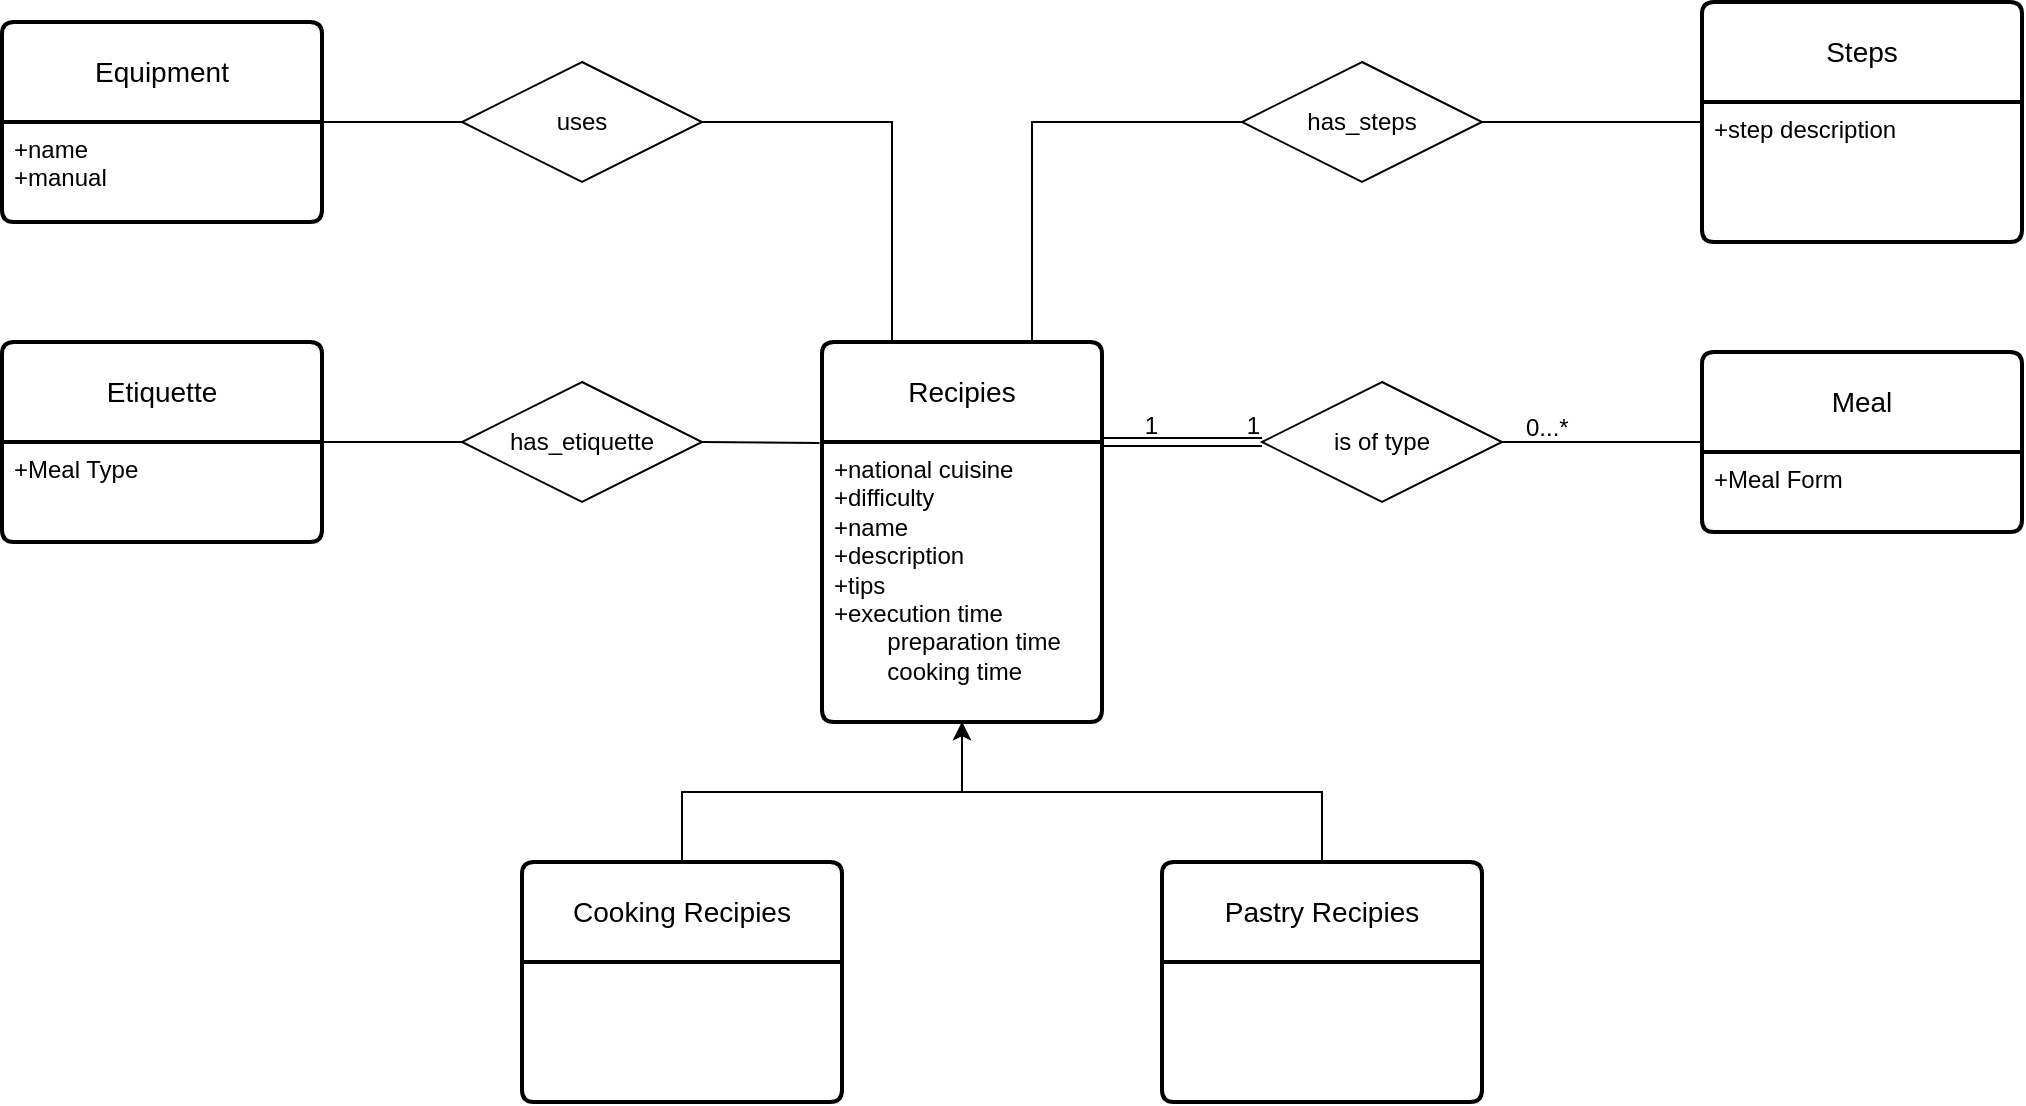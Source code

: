 <mxfile version="24.2.2" type="github">
  <diagram name="Page-1" id="VTxbm6ZFIvx-NwLl5isk">
    <mxGraphModel dx="2345" dy="1783" grid="1" gridSize="10" guides="1" tooltips="1" connect="1" arrows="1" fold="1" page="1" pageScale="1" pageWidth="827" pageHeight="1169" math="0" shadow="0">
      <root>
        <mxCell id="0" />
        <mxCell id="1" parent="0" />
        <mxCell id="XMQH14Z6CKcm3YTAraPi-1" value="Recipies" style="swimlane;childLayout=stackLayout;horizontal=1;startSize=50;horizontalStack=0;rounded=1;fontSize=14;fontStyle=0;strokeWidth=2;resizeParent=0;resizeLast=1;shadow=0;dashed=0;align=center;arcSize=4;whiteSpace=wrap;html=1;" parent="1" vertex="1">
          <mxGeometry x="180" y="-10" width="140" height="190" as="geometry" />
        </mxCell>
        <mxCell id="XMQH14Z6CKcm3YTAraPi-2" value="+national cuisine&lt;div&gt;+difficulty&lt;/div&gt;&lt;div&gt;+name&lt;/div&gt;&lt;div&gt;+description&lt;/div&gt;&lt;div&gt;+tips&lt;/div&gt;&lt;div&gt;+execution time&lt;/div&gt;&lt;div&gt;&lt;span style=&quot;white-space: pre;&quot;&gt;&#x9;&lt;/span&gt;preparation time&lt;br&gt;&lt;/div&gt;&lt;div&gt;&lt;span style=&quot;white-space: pre;&quot;&gt;&#x9;&lt;/span&gt;cooking time&lt;br&gt;&lt;/div&gt;&lt;div&gt;&lt;br&gt;&lt;/div&gt;" style="align=left;strokeColor=none;fillColor=none;spacingLeft=4;fontSize=12;verticalAlign=top;resizable=0;rotatable=0;part=1;html=1;" parent="XMQH14Z6CKcm3YTAraPi-1" vertex="1">
          <mxGeometry y="50" width="140" height="140" as="geometry" />
        </mxCell>
        <mxCell id="XMQH14Z6CKcm3YTAraPi-14" style="edgeStyle=orthogonalEdgeStyle;rounded=0;orthogonalLoop=1;jettySize=auto;html=1;exitX=0.5;exitY=0;exitDx=0;exitDy=0;entryX=0.5;entryY=1;entryDx=0;entryDy=0;" parent="1" source="XMQH14Z6CKcm3YTAraPi-3" target="XMQH14Z6CKcm3YTAraPi-2" edge="1">
          <mxGeometry relative="1" as="geometry" />
        </mxCell>
        <mxCell id="XMQH14Z6CKcm3YTAraPi-3" value="Cooking Recipies" style="swimlane;childLayout=stackLayout;horizontal=1;startSize=50;horizontalStack=0;rounded=1;fontSize=14;fontStyle=0;strokeWidth=2;resizeParent=0;resizeLast=1;shadow=0;dashed=0;align=center;arcSize=4;whiteSpace=wrap;html=1;" parent="1" vertex="1">
          <mxGeometry x="30" y="250" width="160" height="120" as="geometry" />
        </mxCell>
        <mxCell id="XMQH14Z6CKcm3YTAraPi-15" style="edgeStyle=orthogonalEdgeStyle;rounded=0;orthogonalLoop=1;jettySize=auto;html=1;exitX=0.5;exitY=0;exitDx=0;exitDy=0;entryX=0.5;entryY=1;entryDx=0;entryDy=0;" parent="1" source="XMQH14Z6CKcm3YTAraPi-5" target="XMQH14Z6CKcm3YTAraPi-2" edge="1">
          <mxGeometry relative="1" as="geometry">
            <mxPoint x="260" y="180" as="targetPoint" />
          </mxGeometry>
        </mxCell>
        <mxCell id="XMQH14Z6CKcm3YTAraPi-5" value="Pastry Recipies" style="swimlane;childLayout=stackLayout;horizontal=1;startSize=50;horizontalStack=0;rounded=1;fontSize=14;fontStyle=0;strokeWidth=2;resizeParent=0;resizeLast=1;shadow=0;dashed=0;align=center;arcSize=4;whiteSpace=wrap;html=1;" parent="1" vertex="1">
          <mxGeometry x="350" y="250" width="160" height="120" as="geometry" />
        </mxCell>
        <mxCell id="XMQH14Z6CKcm3YTAraPi-17" value="Meal" style="swimlane;childLayout=stackLayout;horizontal=1;startSize=50;horizontalStack=0;rounded=1;fontSize=14;fontStyle=0;strokeWidth=2;resizeParent=0;resizeLast=1;shadow=0;dashed=0;align=center;arcSize=4;whiteSpace=wrap;html=1;" parent="1" vertex="1">
          <mxGeometry x="620" y="-5" width="160" height="90" as="geometry" />
        </mxCell>
        <mxCell id="XMQH14Z6CKcm3YTAraPi-18" value="+Meal Form" style="align=left;strokeColor=none;fillColor=none;spacingLeft=4;fontSize=12;verticalAlign=top;resizable=0;rotatable=0;part=1;html=1;" parent="XMQH14Z6CKcm3YTAraPi-17" vertex="1">
          <mxGeometry y="50" width="160" height="40" as="geometry" />
        </mxCell>
        <mxCell id="XMQH14Z6CKcm3YTAraPi-20" value="is of type" style="shape=rhombus;perimeter=rhombusPerimeter;whiteSpace=wrap;html=1;align=center;" parent="1" vertex="1">
          <mxGeometry x="400" y="10" width="120" height="60" as="geometry" />
        </mxCell>
        <mxCell id="XMQH14Z6CKcm3YTAraPi-22" value="" style="shape=link;html=1;rounded=0;exitX=1;exitY=0;exitDx=0;exitDy=0;entryX=0;entryY=0.5;entryDx=0;entryDy=0;" parent="1" edge="1" target="XMQH14Z6CKcm3YTAraPi-20" source="XMQH14Z6CKcm3YTAraPi-2">
          <mxGeometry relative="1" as="geometry">
            <mxPoint x="350" y="40" as="sourcePoint" />
            <mxPoint x="390" y="40" as="targetPoint" />
          </mxGeometry>
        </mxCell>
        <mxCell id="XMQH14Z6CKcm3YTAraPi-23" value="1" style="resizable=0;html=1;whiteSpace=wrap;align=right;verticalAlign=bottom;" parent="XMQH14Z6CKcm3YTAraPi-22" connectable="0" vertex="1">
          <mxGeometry x="1" relative="1" as="geometry" />
        </mxCell>
        <mxCell id="XMQH14Z6CKcm3YTAraPi-25" value="" style="endArrow=none;html=1;rounded=0;exitX=1;exitY=0.5;exitDx=0;exitDy=0;entryX=0;entryY=0.5;entryDx=0;entryDy=0;" parent="1" edge="1" target="XMQH14Z6CKcm3YTAraPi-17" source="XMQH14Z6CKcm3YTAraPi-20">
          <mxGeometry relative="1" as="geometry">
            <mxPoint x="530" y="40" as="sourcePoint" />
            <mxPoint x="610" y="40" as="targetPoint" />
          </mxGeometry>
        </mxCell>
        <mxCell id="XMQH14Z6CKcm3YTAraPi-26" value="0...*" style="resizable=0;html=1;whiteSpace=wrap;align=left;verticalAlign=bottom;" parent="XMQH14Z6CKcm3YTAraPi-25" connectable="0" vertex="1">
          <mxGeometry x="-1" relative="1" as="geometry">
            <mxPoint x="10" y="1" as="offset" />
          </mxGeometry>
        </mxCell>
        <mxCell id="XMQH14Z6CKcm3YTAraPi-28" value="1" style="resizable=0;html=1;whiteSpace=wrap;align=right;verticalAlign=bottom;" parent="1" connectable="0" vertex="1">
          <mxGeometry x="349.998" y="40.0" as="geometry" />
        </mxCell>
        <mxCell id="XMQH14Z6CKcm3YTAraPi-29" value="Etiquette" style="swimlane;childLayout=stackLayout;horizontal=1;startSize=50;horizontalStack=0;rounded=1;fontSize=14;fontStyle=0;strokeWidth=2;resizeParent=0;resizeLast=1;shadow=0;dashed=0;align=center;arcSize=4;whiteSpace=wrap;html=1;" parent="1" vertex="1">
          <mxGeometry x="-230" y="-10" width="160" height="100" as="geometry" />
        </mxCell>
        <mxCell id="XMQH14Z6CKcm3YTAraPi-30" value="+Meal Type" style="align=left;strokeColor=none;fillColor=none;spacingLeft=4;fontSize=12;verticalAlign=top;resizable=0;rotatable=0;part=1;html=1;" parent="XMQH14Z6CKcm3YTAraPi-29" vertex="1">
          <mxGeometry y="50" width="160" height="50" as="geometry" />
        </mxCell>
        <mxCell id="XMQH14Z6CKcm3YTAraPi-31" value="has_etiquette" style="shape=rhombus;perimeter=rhombusPerimeter;whiteSpace=wrap;html=1;align=center;" parent="1" vertex="1">
          <mxGeometry y="10" width="120" height="60" as="geometry" />
        </mxCell>
        <mxCell id="XMQH14Z6CKcm3YTAraPi-34" value="" style="endArrow=none;html=1;rounded=0;entryX=-0.009;entryY=0.004;entryDx=0;entryDy=0;entryPerimeter=0;exitX=1;exitY=0.5;exitDx=0;exitDy=0;" parent="1" edge="1" target="XMQH14Z6CKcm3YTAraPi-2" source="XMQH14Z6CKcm3YTAraPi-31">
          <mxGeometry relative="1" as="geometry">
            <mxPoint x="130" y="40" as="sourcePoint" />
            <mxPoint x="180" y="40" as="targetPoint" />
          </mxGeometry>
        </mxCell>
        <mxCell id="XMQH14Z6CKcm3YTAraPi-35" value="" style="endArrow=none;html=1;rounded=0;exitX=1;exitY=0;exitDx=0;exitDy=0;entryX=0;entryY=0.5;entryDx=0;entryDy=0;" parent="1" source="XMQH14Z6CKcm3YTAraPi-30" target="XMQH14Z6CKcm3YTAraPi-31" edge="1">
          <mxGeometry relative="1" as="geometry">
            <mxPoint x="-160" y="39" as="sourcePoint" />
            <mxPoint y="39" as="targetPoint" />
          </mxGeometry>
        </mxCell>
        <mxCell id="XMQH14Z6CKcm3YTAraPi-40" value="Equipment" style="swimlane;childLayout=stackLayout;horizontal=1;startSize=50;horizontalStack=0;rounded=1;fontSize=14;fontStyle=0;strokeWidth=2;resizeParent=0;resizeLast=1;shadow=0;dashed=0;align=center;arcSize=4;whiteSpace=wrap;html=1;" parent="1" vertex="1">
          <mxGeometry x="-230" y="-170" width="160" height="100" as="geometry" />
        </mxCell>
        <mxCell id="XMQH14Z6CKcm3YTAraPi-41" value="+name&lt;div&gt;+manual&lt;/div&gt;" style="align=left;strokeColor=none;fillColor=none;spacingLeft=4;fontSize=12;verticalAlign=top;resizable=0;rotatable=0;part=1;html=1;" parent="XMQH14Z6CKcm3YTAraPi-40" vertex="1">
          <mxGeometry y="50" width="160" height="50" as="geometry" />
        </mxCell>
        <mxCell id="2Po9amwctSR_0ZPWqHq3-2" value="uses" style="shape=rhombus;perimeter=rhombusPerimeter;whiteSpace=wrap;html=1;align=center;" vertex="1" parent="1">
          <mxGeometry y="-150" width="120" height="60" as="geometry" />
        </mxCell>
        <mxCell id="2Po9amwctSR_0ZPWqHq3-4" value="" style="endArrow=none;html=1;rounded=0;exitX=1;exitY=0;exitDx=0;exitDy=0;entryX=0;entryY=0.5;entryDx=0;entryDy=0;" edge="1" parent="1" source="XMQH14Z6CKcm3YTAraPi-41" target="2Po9amwctSR_0ZPWqHq3-2">
          <mxGeometry relative="1" as="geometry">
            <mxPoint x="140" y="-110.11" as="sourcePoint" />
            <mxPoint x="180" y="-110" as="targetPoint" />
          </mxGeometry>
        </mxCell>
        <mxCell id="2Po9amwctSR_0ZPWqHq3-6" value="" style="endArrow=none;html=1;rounded=0;exitX=1;exitY=0.5;exitDx=0;exitDy=0;entryX=0.25;entryY=0;entryDx=0;entryDy=0;" edge="1" parent="1" source="2Po9amwctSR_0ZPWqHq3-2" target="XMQH14Z6CKcm3YTAraPi-1">
          <mxGeometry relative="1" as="geometry">
            <mxPoint x="250" y="-60" as="sourcePoint" />
            <mxPoint x="249.71" y="-30" as="targetPoint" />
            <Array as="points">
              <mxPoint x="215" y="-120" />
            </Array>
          </mxGeometry>
        </mxCell>
        <mxCell id="2Po9amwctSR_0ZPWqHq3-7" value="Steps" style="swimlane;childLayout=stackLayout;horizontal=1;startSize=50;horizontalStack=0;rounded=1;fontSize=14;fontStyle=0;strokeWidth=2;resizeParent=0;resizeLast=1;shadow=0;dashed=0;align=center;arcSize=4;whiteSpace=wrap;html=1;" vertex="1" parent="1">
          <mxGeometry x="620" y="-180" width="160" height="120" as="geometry" />
        </mxCell>
        <mxCell id="2Po9amwctSR_0ZPWqHq3-8" value="+step description" style="align=left;strokeColor=none;fillColor=none;spacingLeft=4;fontSize=12;verticalAlign=top;resizable=0;rotatable=0;part=1;html=1;" vertex="1" parent="2Po9amwctSR_0ZPWqHq3-7">
          <mxGeometry y="50" width="160" height="70" as="geometry" />
        </mxCell>
        <mxCell id="2Po9amwctSR_0ZPWqHq3-23" style="edgeStyle=orthogonalEdgeStyle;rounded=0;orthogonalLoop=1;jettySize=auto;html=1;exitX=0.5;exitY=1;exitDx=0;exitDy=0;" edge="1" parent="2Po9amwctSR_0ZPWqHq3-7" source="2Po9amwctSR_0ZPWqHq3-8" target="2Po9amwctSR_0ZPWqHq3-8">
          <mxGeometry relative="1" as="geometry" />
        </mxCell>
        <mxCell id="2Po9amwctSR_0ZPWqHq3-9" value="has_steps" style="shape=rhombus;perimeter=rhombusPerimeter;whiteSpace=wrap;html=1;align=center;" vertex="1" parent="1">
          <mxGeometry x="390" y="-150" width="120" height="60" as="geometry" />
        </mxCell>
        <mxCell id="2Po9amwctSR_0ZPWqHq3-24" value="" style="endArrow=none;html=1;rounded=0;entryX=0;entryY=0.5;entryDx=0;entryDy=0;exitX=1;exitY=0.5;exitDx=0;exitDy=0;" edge="1" parent="1" source="2Po9amwctSR_0ZPWqHq3-9" target="2Po9amwctSR_0ZPWqHq3-7">
          <mxGeometry relative="1" as="geometry">
            <mxPoint x="440" y="-120.59" as="sourcePoint" />
            <mxPoint x="600" y="-120.59" as="targetPoint" />
          </mxGeometry>
        </mxCell>
        <mxCell id="2Po9amwctSR_0ZPWqHq3-25" value="" style="endArrow=none;html=1;rounded=0;entryX=0;entryY=0.5;entryDx=0;entryDy=0;exitX=0.75;exitY=0;exitDx=0;exitDy=0;" edge="1" parent="1" source="XMQH14Z6CKcm3YTAraPi-1" target="2Po9amwctSR_0ZPWqHq3-9">
          <mxGeometry relative="1" as="geometry">
            <mxPoint x="260" y="-20" as="sourcePoint" />
            <mxPoint x="280" y="-80" as="targetPoint" />
            <Array as="points">
              <mxPoint x="285" y="-120" />
            </Array>
          </mxGeometry>
        </mxCell>
      </root>
    </mxGraphModel>
  </diagram>
</mxfile>

